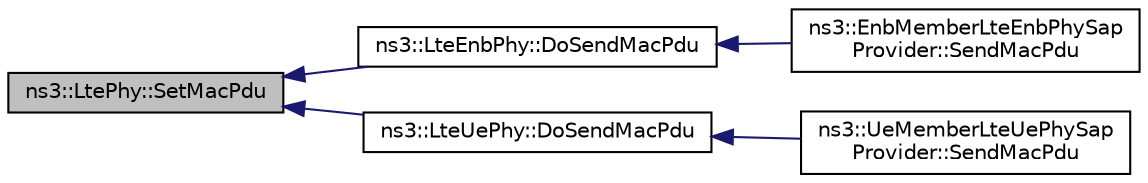 digraph "ns3::LtePhy::SetMacPdu"
{
  edge [fontname="Helvetica",fontsize="10",labelfontname="Helvetica",labelfontsize="10"];
  node [fontname="Helvetica",fontsize="10",shape=record];
  rankdir="LR";
  Node1 [label="ns3::LtePhy::SetMacPdu",height=0.2,width=0.4,color="black", fillcolor="grey75", style="filled", fontcolor="black"];
  Node1 -> Node2 [dir="back",color="midnightblue",fontsize="10",style="solid"];
  Node2 [label="ns3::LteEnbPhy::DoSendMacPdu",height=0.2,width=0.4,color="black", fillcolor="white", style="filled",URL="$d3/d51/classns3_1_1LteEnbPhy.html#ae1c1d93b22eac795484afcfcad473e05",tooltip="Queue the MAC PDU to be sent (according to m_macChTtiDelay) "];
  Node2 -> Node3 [dir="back",color="midnightblue",fontsize="10",style="solid"];
  Node3 [label="ns3::EnbMemberLteEnbPhySap\lProvider::SendMacPdu",height=0.2,width=0.4,color="black", fillcolor="white", style="filled",URL="$d2/da3/classns3_1_1EnbMemberLteEnbPhySapProvider.html#a6df331066c8b2bd05402340ec5ded518",tooltip="Send the MAC PDU to the channel. "];
  Node1 -> Node4 [dir="back",color="midnightblue",fontsize="10",style="solid"];
  Node4 [label="ns3::LteUePhy::DoSendMacPdu",height=0.2,width=0.4,color="black", fillcolor="white", style="filled",URL="$da/ddd/classns3_1_1LteUePhy.html#ad9e4722d7ac9c0944a010ed788568500",tooltip="Queue the MAC PDU to be sent (according to m_macChTtiDelay) "];
  Node4 -> Node5 [dir="back",color="midnightblue",fontsize="10",style="solid"];
  Node5 [label="ns3::UeMemberLteUePhySap\lProvider::SendMacPdu",height=0.2,width=0.4,color="black", fillcolor="white", style="filled",URL="$d3/d08/classns3_1_1UeMemberLteUePhySapProvider.html#a864aa6272a6f5142beaaa5c7e2d59d76",tooltip="Send the MAC PDU to the channel. "];
}
